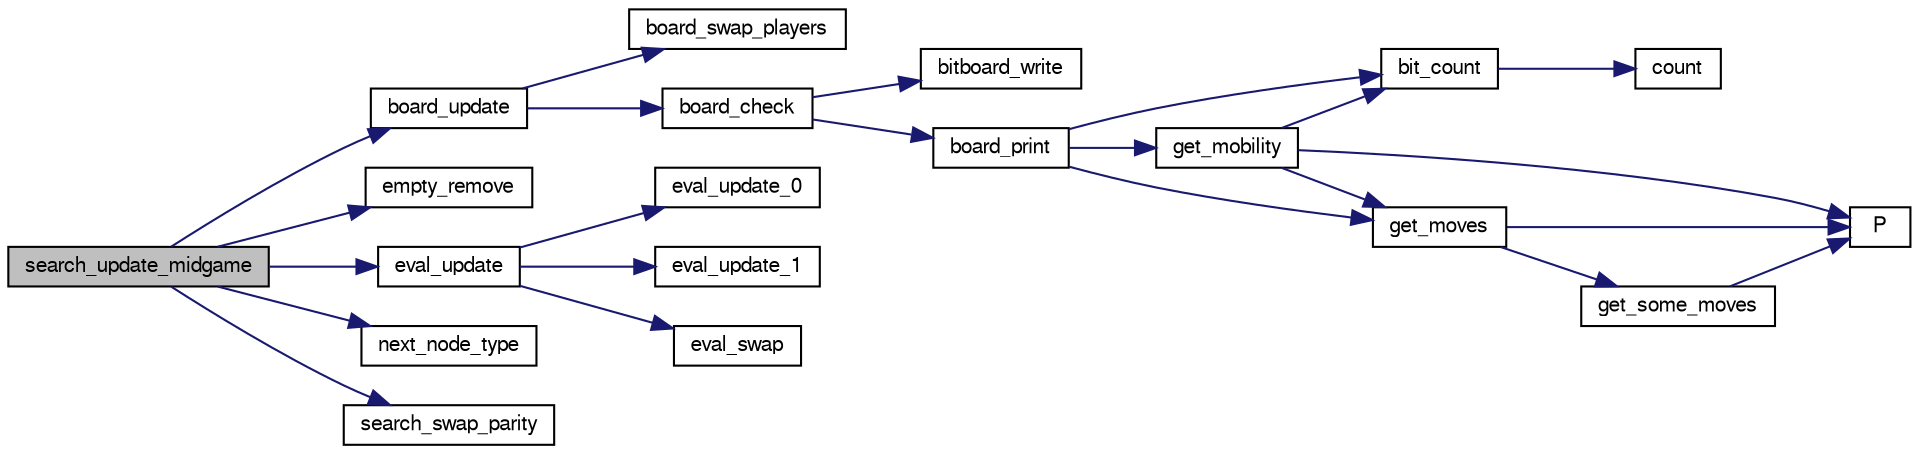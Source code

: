 digraph "search_update_midgame"
{
 // LATEX_PDF_SIZE
  bgcolor="transparent";
  edge [fontname="FreeSans",fontsize="10",labelfontname="FreeSans",labelfontsize="10"];
  node [fontname="FreeSans",fontsize="10",shape=record];
  rankdir="LR";
  Node1 [label="search_update_midgame",height=0.2,width=0.4,color="black", fillcolor="grey75", style="filled", fontcolor="black",tooltip="Update the search state after a move."];
  Node1 -> Node2 [color="midnightblue",fontsize="10",style="solid",fontname="FreeSans"];
  Node2 [label="board_update",height=0.2,width=0.4,color="black",URL="$board_8c.html#a2d24dea46d67d71b1d9fe9f515d8d675",tooltip="Update a board."];
  Node2 -> Node3 [color="midnightblue",fontsize="10",style="solid",fontname="FreeSans"];
  Node3 [label="board_check",height=0.2,width=0.4,color="black",URL="$board_8c.html#a849436f17b60e89ed91f8e5013ed9d04",tooltip="Check board consistency."];
  Node3 -> Node4 [color="midnightblue",fontsize="10",style="solid",fontname="FreeSans"];
  Node4 [label="bitboard_write",height=0.2,width=0.4,color="black",URL="$bit_8c.html#a519b18f67de9b8edbd98f687a13b45f5",tooltip="Print an unsigned long long as a board."];
  Node3 -> Node5 [color="midnightblue",fontsize="10",style="solid",fontname="FreeSans"];
  Node5 [label="board_print",height=0.2,width=0.4,color="black",URL="$board_8c.html#a27ccb92684d9e7194eeb3bc34311ad55",tooltip="Print out the board."];
  Node5 -> Node6 [color="midnightblue",fontsize="10",style="solid",fontname="FreeSans"];
  Node6 [label="bit_count",height=0.2,width=0.4,color="black",URL="$bit_8c.html#a830fec0a90989da1f1900ff609b92167",tooltip="Count the number of bits set to one in an unsigned long long."];
  Node6 -> Node7 [color="midnightblue",fontsize="10",style="solid",fontname="FreeSans"];
  Node7 [label="count",height=0.2,width=0.4,color="black",URL="$generate__flip_8c.html#a1a1d6a2cdbded5c35040f6555e948770",tooltip=" "];
  Node5 -> Node8 [color="midnightblue",fontsize="10",style="solid",fontname="FreeSans"];
  Node8 [label="get_mobility",height=0.2,width=0.4,color="black",URL="$board_8c.html#a7509639c4e49c56fe83b3d978580ed42",tooltip="Count legal moves."];
  Node8 -> Node6 [color="midnightblue",fontsize="10",style="solid",fontname="FreeSans"];
  Node8 -> Node9 [color="midnightblue",fontsize="10",style="solid",fontname="FreeSans"];
  Node9 [label="get_moves",height=0.2,width=0.4,color="black",URL="$board_8c.html#a7610dc936a6aea22b3c5e162f722a7a1",tooltip="Get legal moves."];
  Node9 -> Node10 [color="midnightblue",fontsize="10",style="solid",fontname="FreeSans"];
  Node10 [label="get_some_moves",height=0.2,width=0.4,color="black",URL="$board_8c.html#a5db071e3e4d26a0b7d6425bb6333dd7f",tooltip="Get a part of the moves."];
  Node10 -> Node11 [color="midnightblue",fontsize="10",style="solid",fontname="FreeSans"];
  Node11 [label="P",height=0.2,width=0.4,color="black",URL="$generate__flip_8c.html#a11481f01e169aee1117c83a352c22222",tooltip=" "];
  Node9 -> Node11 [color="midnightblue",fontsize="10",style="solid",fontname="FreeSans"];
  Node8 -> Node11 [color="midnightblue",fontsize="10",style="solid",fontname="FreeSans"];
  Node5 -> Node9 [color="midnightblue",fontsize="10",style="solid",fontname="FreeSans"];
  Node2 -> Node12 [color="midnightblue",fontsize="10",style="solid",fontname="FreeSans"];
  Node12 [label="board_swap_players",height=0.2,width=0.4,color="black",URL="$board_8c.html#a4d389fb0245969a39744349230ce7703",tooltip="Swap players."];
  Node1 -> Node13 [color="midnightblue",fontsize="10",style="solid",fontname="FreeSans"];
  Node13 [label="empty_remove",height=0.2,width=0.4,color="black",URL="$empty_8h.html#a4d3f9319d815531d93d31d817f3533bb",tooltip="remove an empty square from the list."];
  Node1 -> Node14 [color="midnightblue",fontsize="10",style="solid",fontname="FreeSans"];
  Node14 [label="eval_update",height=0.2,width=0.4,color="black",URL="$eval_8c.html#a6853f4557f9dca046a2e75cddf99d9d6",tooltip=" "];
  Node14 -> Node15 [color="midnightblue",fontsize="10",style="solid",fontname="FreeSans"];
  Node15 [label="eval_swap",height=0.2,width=0.4,color="black",URL="$eval_8c.html#ab0fe6dd0f5b9670911e04e697e7423e4",tooltip="Swap player's feature."];
  Node14 -> Node16 [color="midnightblue",fontsize="10",style="solid",fontname="FreeSans"];
  Node16 [label="eval_update_0",height=0.2,width=0.4,color="black",URL="$eval_8c.html#a5e8d09f8acf4fcb1c1a4316a3852f50d",tooltip="Update the features after a player's move."];
  Node14 -> Node17 [color="midnightblue",fontsize="10",style="solid",fontname="FreeSans"];
  Node17 [label="eval_update_1",height=0.2,width=0.4,color="black",URL="$eval_8c.html#a19b9aa29dd42b58e3f812be7c88aa0d6",tooltip="Update the features after a player's move."];
  Node1 -> Node18 [color="midnightblue",fontsize="10",style="solid",fontname="FreeSans"];
  Node18 [label="next_node_type",height=0.2,width=0.4,color="black",URL="$search_8h.html#a105284e61bfef13f895ff6ed283771a1",tooltip=" "];
  Node1 -> Node19 [color="midnightblue",fontsize="10",style="solid",fontname="FreeSans"];
  Node19 [label="search_swap_parity",height=0.2,width=0.4,color="black",URL="$search_8c.html#a02f1f5486b7784207d7603ee5c1565e8",tooltip="Change parity."];
}
